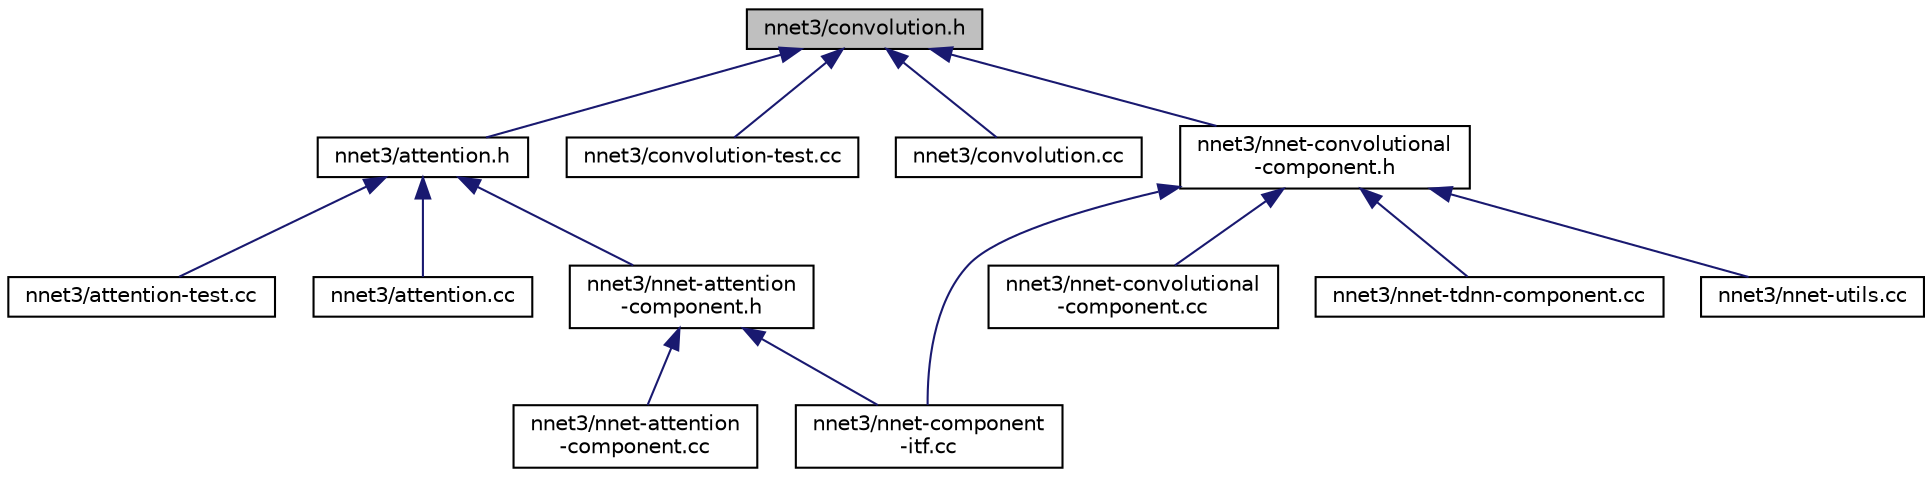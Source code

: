 digraph "nnet3/convolution.h"
{
  edge [fontname="Helvetica",fontsize="10",labelfontname="Helvetica",labelfontsize="10"];
  node [fontname="Helvetica",fontsize="10",shape=record];
  Node86 [label="nnet3/convolution.h",height=0.2,width=0.4,color="black", fillcolor="grey75", style="filled", fontcolor="black"];
  Node86 -> Node87 [dir="back",color="midnightblue",fontsize="10",style="solid",fontname="Helvetica"];
  Node87 [label="nnet3/attention.h",height=0.2,width=0.4,color="black", fillcolor="white", style="filled",URL="$attention_8h.html",tooltip="This file contains the lower-level interface for self-attention. "];
  Node87 -> Node88 [dir="back",color="midnightblue",fontsize="10",style="solid",fontname="Helvetica"];
  Node88 [label="nnet3/attention-test.cc",height=0.2,width=0.4,color="black", fillcolor="white", style="filled",URL="$attention-test_8cc.html"];
  Node87 -> Node89 [dir="back",color="midnightblue",fontsize="10",style="solid",fontname="Helvetica"];
  Node89 [label="nnet3/attention.cc",height=0.2,width=0.4,color="black", fillcolor="white", style="filled",URL="$attention_8cc.html"];
  Node87 -> Node90 [dir="back",color="midnightblue",fontsize="10",style="solid",fontname="Helvetica"];
  Node90 [label="nnet3/nnet-attention\l-component.h",height=0.2,width=0.4,color="black", fillcolor="white", style="filled",URL="$nnet-attention-component_8h.html",tooltip="Contains component(s) related to attention models. "];
  Node90 -> Node91 [dir="back",color="midnightblue",fontsize="10",style="solid",fontname="Helvetica"];
  Node91 [label="nnet3/nnet-attention\l-component.cc",height=0.2,width=0.4,color="black", fillcolor="white", style="filled",URL="$nnet-attention-component_8cc.html"];
  Node90 -> Node92 [dir="back",color="midnightblue",fontsize="10",style="solid",fontname="Helvetica"];
  Node92 [label="nnet3/nnet-component\l-itf.cc",height=0.2,width=0.4,color="black", fillcolor="white", style="filled",URL="$nnet-component-itf_8cc.html"];
  Node86 -> Node93 [dir="back",color="midnightblue",fontsize="10",style="solid",fontname="Helvetica"];
  Node93 [label="nnet3/convolution-test.cc",height=0.2,width=0.4,color="black", fillcolor="white", style="filled",URL="$convolution-test_8cc.html"];
  Node86 -> Node94 [dir="back",color="midnightblue",fontsize="10",style="solid",fontname="Helvetica"];
  Node94 [label="nnet3/convolution.cc",height=0.2,width=0.4,color="black", fillcolor="white", style="filled",URL="$convolution_8cc.html"];
  Node86 -> Node95 [dir="back",color="midnightblue",fontsize="10",style="solid",fontname="Helvetica"];
  Node95 [label="nnet3/nnet-convolutional\l-component.h",height=0.2,width=0.4,color="black", fillcolor="white", style="filled",URL="$_2nnet-convolutional-component_8h.html"];
  Node95 -> Node92 [dir="back",color="midnightblue",fontsize="10",style="solid",fontname="Helvetica"];
  Node95 -> Node96 [dir="back",color="midnightblue",fontsize="10",style="solid",fontname="Helvetica"];
  Node96 [label="nnet3/nnet-convolutional\l-component.cc",height=0.2,width=0.4,color="black", fillcolor="white", style="filled",URL="$nnet-convolutional-component_8cc.html"];
  Node95 -> Node97 [dir="back",color="midnightblue",fontsize="10",style="solid",fontname="Helvetica"];
  Node97 [label="nnet3/nnet-tdnn-component.cc",height=0.2,width=0.4,color="black", fillcolor="white", style="filled",URL="$nnet-tdnn-component_8cc.html"];
  Node95 -> Node98 [dir="back",color="midnightblue",fontsize="10",style="solid",fontname="Helvetica"];
  Node98 [label="nnet3/nnet-utils.cc",height=0.2,width=0.4,color="black", fillcolor="white", style="filled",URL="$nnet-utils_8cc.html"];
}
